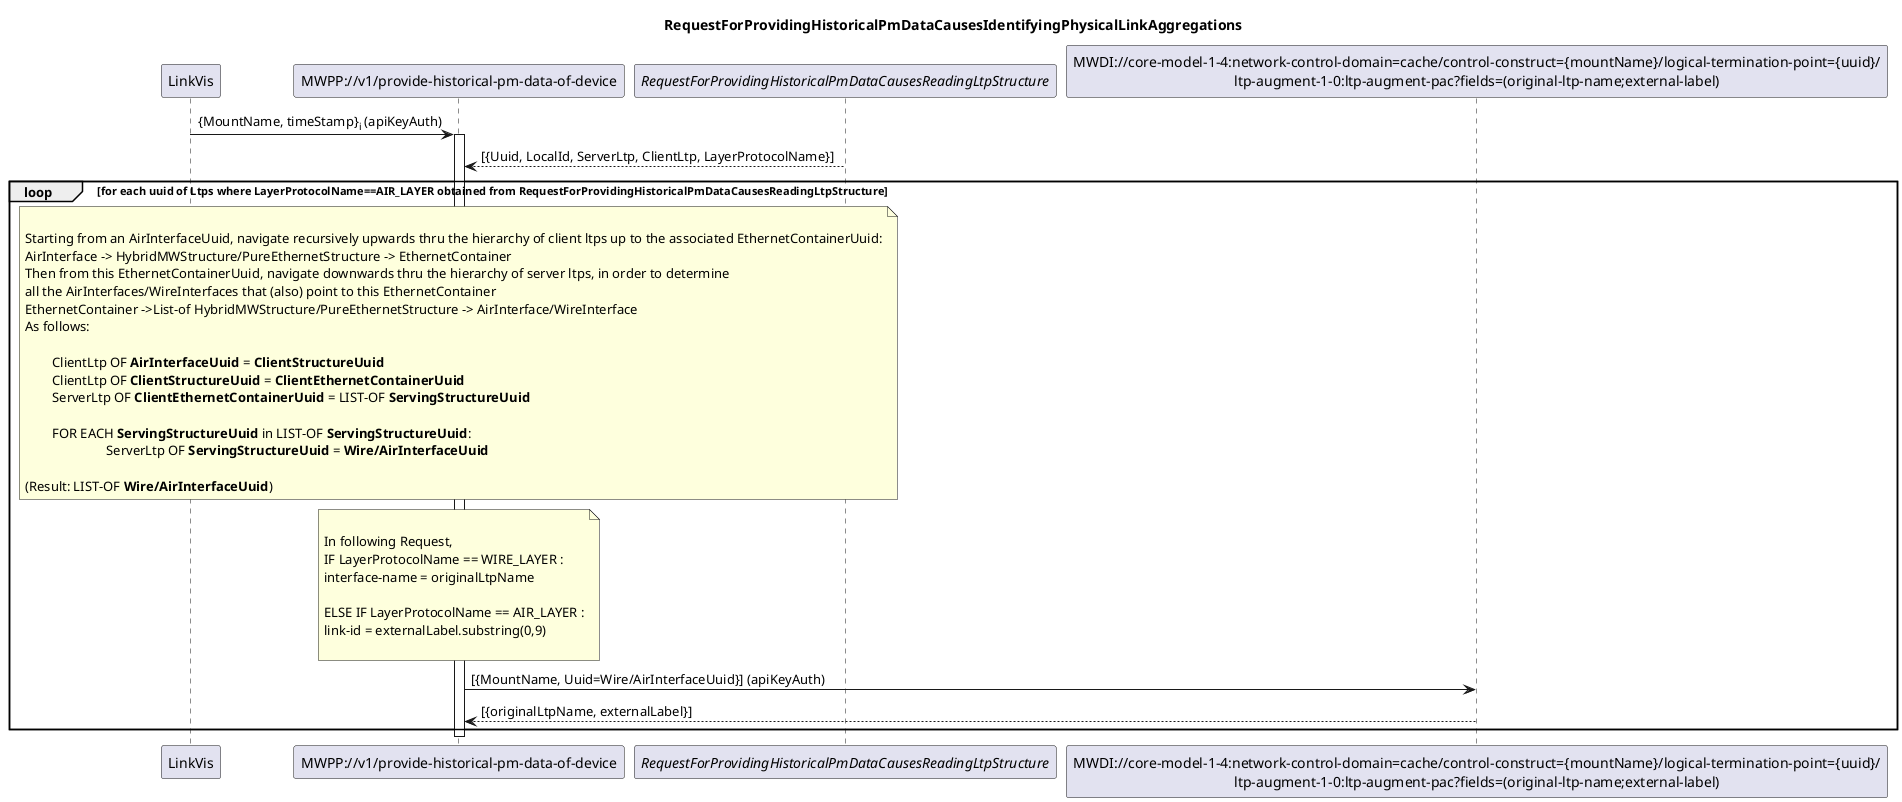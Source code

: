 @startuml 002_IdentifyingPhysicalLinkAggregations
skinparam responseMessageBelowArrow true

title
RequestForProvidingHistoricalPmDataCausesIdentifyingPhysicalLinkAggregations
end title

participant "LinkVis" as LinkVis
participant "MWPP://v1/provide-historical-pm-data-of-device" as MWPP
participant "<i>RequestForProvidingHistoricalPmDataCausesReadingLtpStructure</i>" as LTPs
participant "MWDI://core-model-1-4:network-control-domain=cache/control-construct={mountName}/logical-termination-point={uuid}/\nltp-augment-1-0:ltp-augment-pac?fields=(original-ltp-name;external-label)" as LtpDesignation

LinkVis -> MWPP: {MountName, timeStamp}<sub>i</sub> (apiKeyAuth)
activate MWPP

LTPs --> MWPP: [{Uuid, LocalId, ServerLtp, ClientLtp, LayerProtocolName}]

loop for each uuid of Ltps where LayerProtocolName==AIR_LAYER obtained from RequestForProvidingHistoricalPmDataCausesReadingLtpStructure

	note over MWPP

	Starting from an AirInterfaceUuid, navigate recursively upwards thru the hierarchy of client ltps up to the associated EthernetContainerUuid:
	AirInterface -> HybridMWStructure/PureEthernetStructure -> EthernetContainer
	Then from this EthernetContainerUuid, navigate downwards thru the hierarchy of server ltps, in order to determine 
	all the AirInterfaces/WireInterfaces that (also) point to this EthernetContainer
	EthernetContainer ->List-of HybridMWStructure/PureEthernetStructure -> AirInterface/WireInterface
	As follows:

		ClientLtp OF **AirInterfaceUuid** = **ClientStructureUuid** 
		ClientLtp OF **ClientStructureUuid** = **ClientEthernetContainerUuid**
		ServerLtp OF **ClientEthernetContainerUuid** = LIST-OF **ServingStructureUuid**	

		FOR EACH **ServingStructureUuid** in LIST-OF **ServingStructureUuid**:	
				ServerLtp OF **ServingStructureUuid** = **Wire/AirInterfaceUuid**

	(Result: LIST-OF **Wire/AirInterfaceUuid**)
	end note

	note over MWPP
	
	In following Request,
	IF LayerProtocolName == WIRE_LAYER :
	interface-name = originalLtpName 

	ELSE IF LayerProtocolName == AIR_LAYER :
	link-id = externalLabel.substring(0,9)

	end note

	MWPP -> LtpDesignation: [{MountName, Uuid=Wire/AirInterfaceUuid}] (apiKeyAuth)
	LtpDesignation --> MWPP: [{originalLtpName, externalLabel}]

end
deactivate MWPP

@enduml